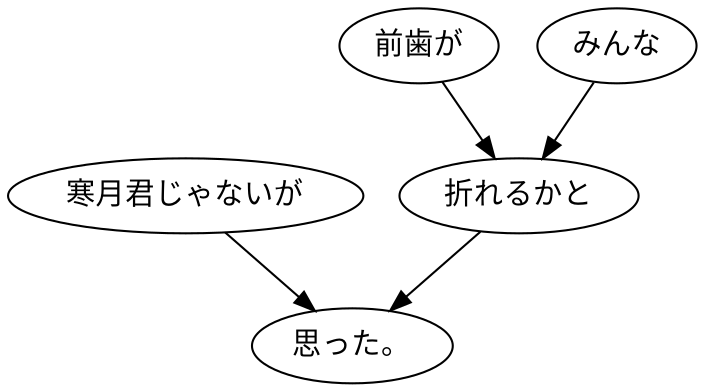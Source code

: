 digraph graph644 {
	node0 [label="寒月君じゃないが"];
	node1 [label="前歯が"];
	node2 [label="みんな"];
	node3 [label="折れるかと"];
	node4 [label="思った。"];
	node0 -> node4;
	node1 -> node3;
	node2 -> node3;
	node3 -> node4;
}
